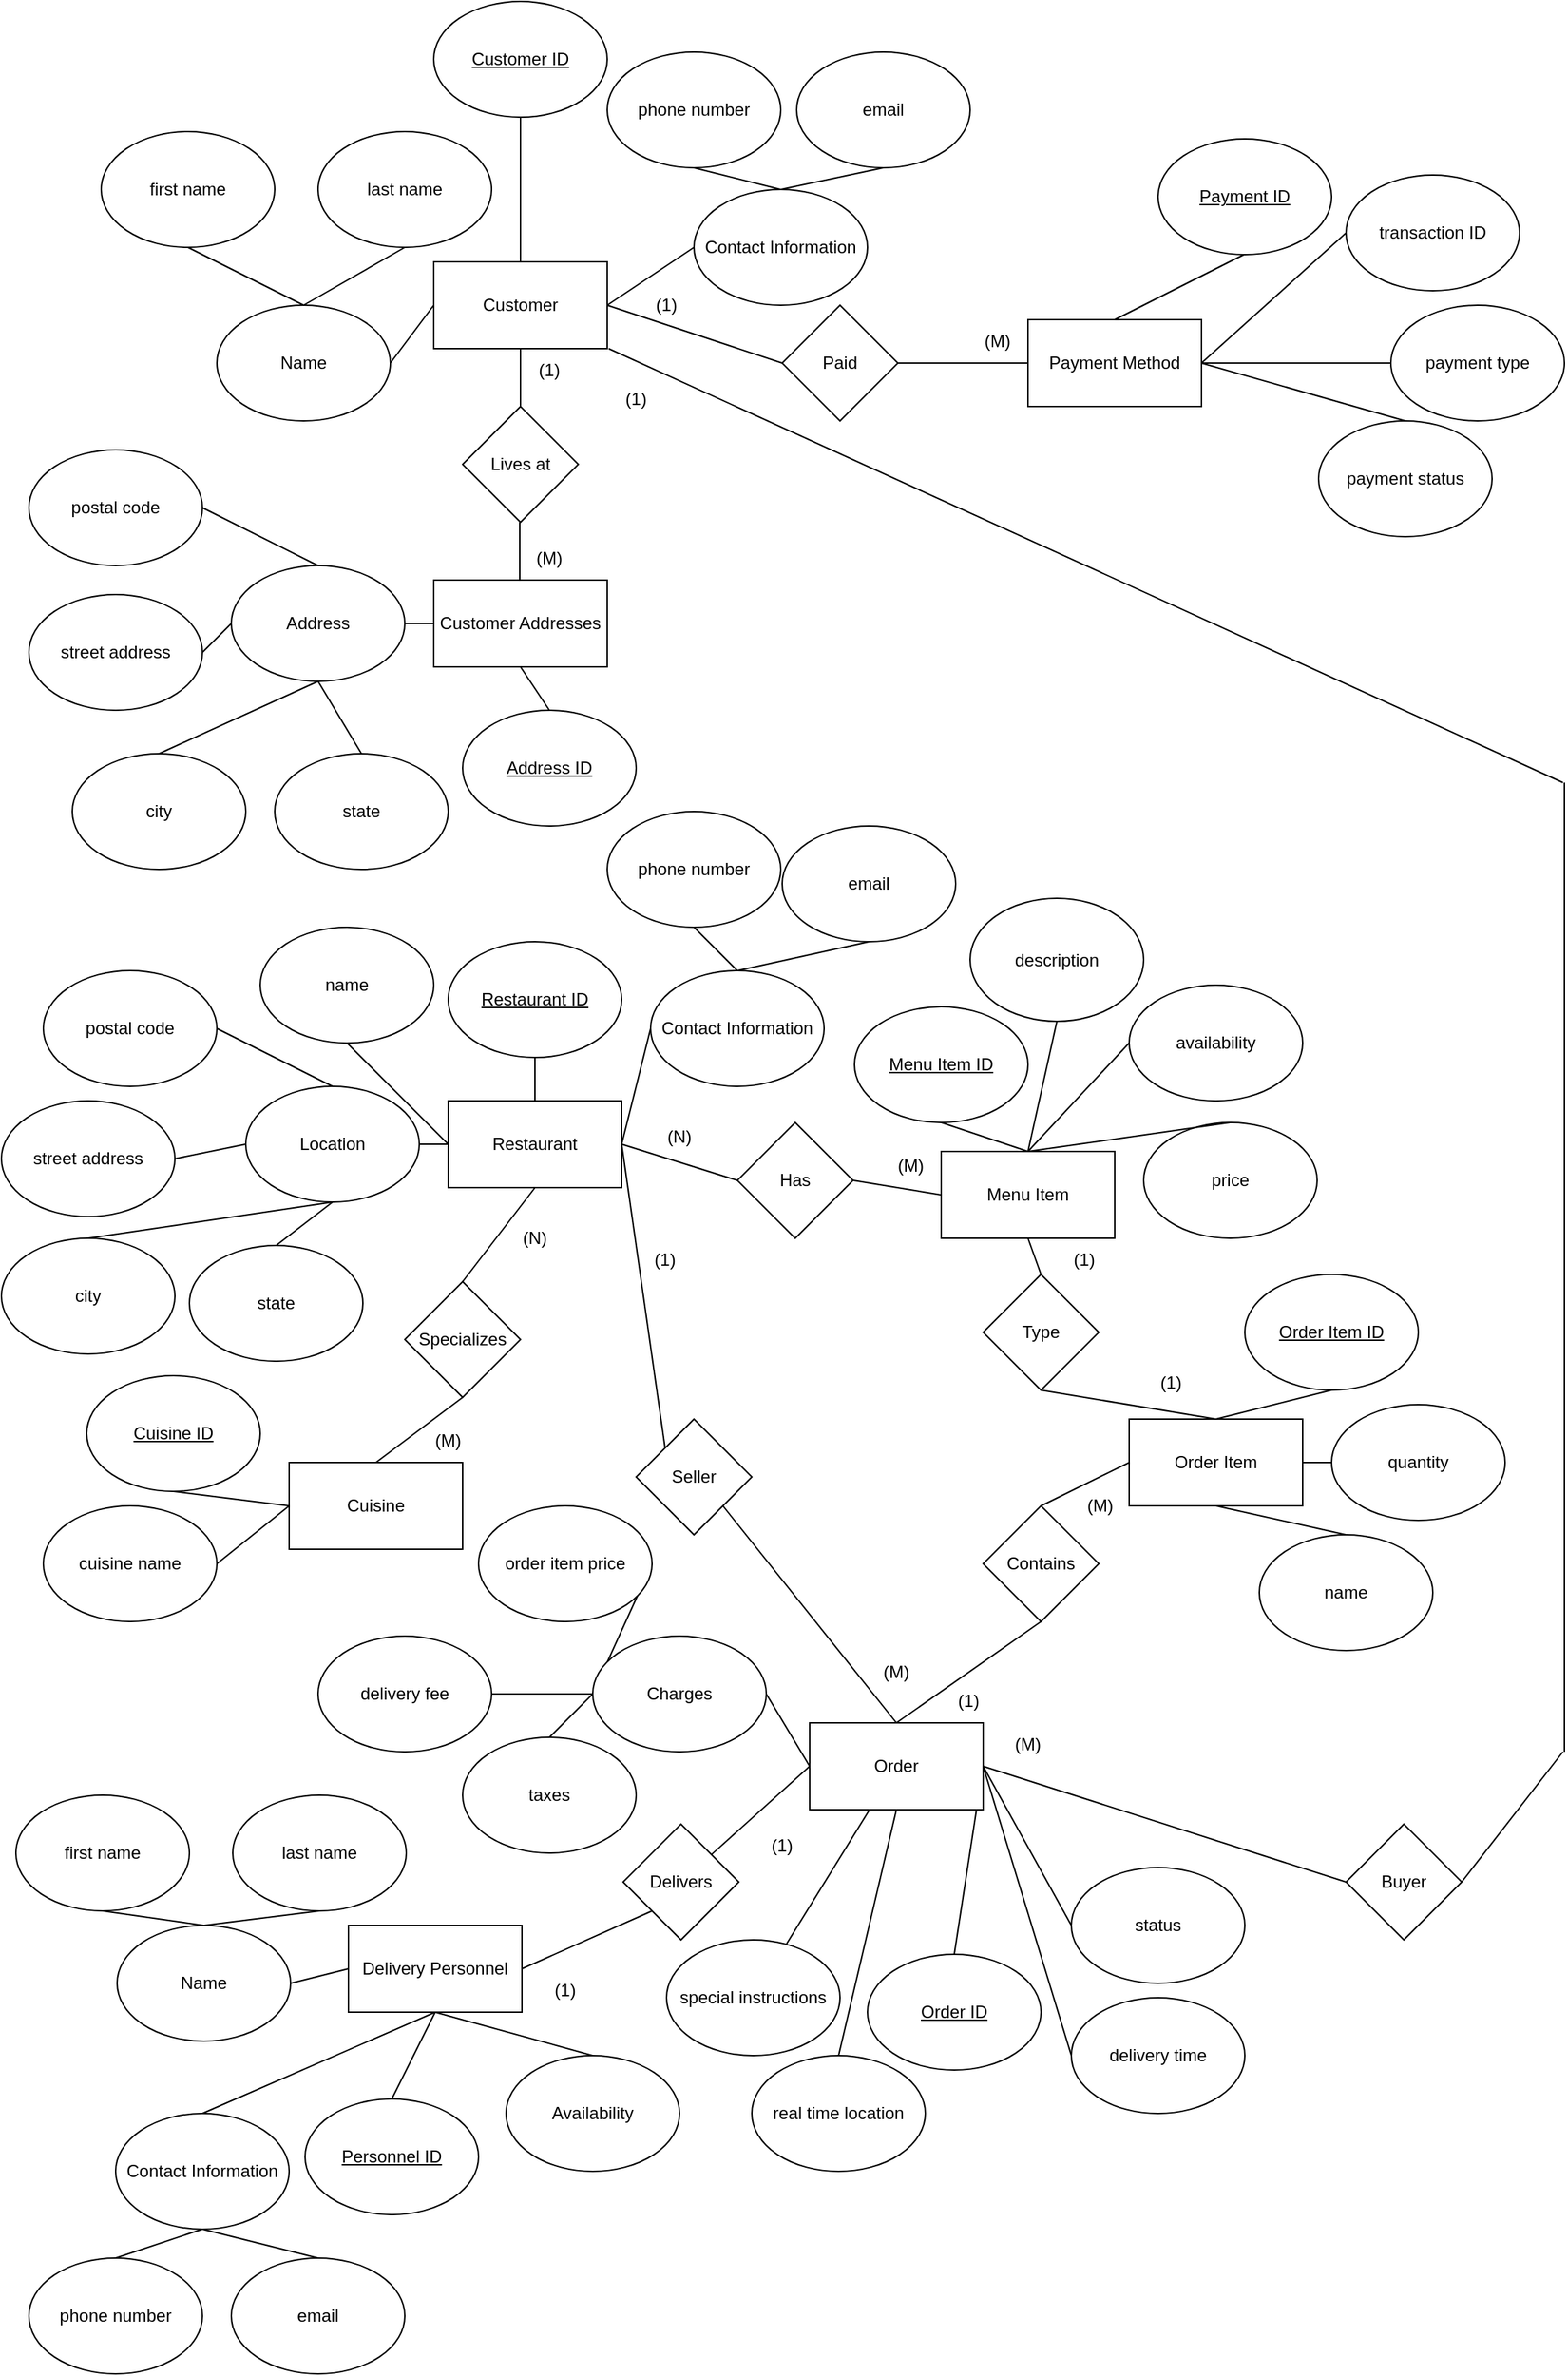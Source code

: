 <mxfile version="26.2.13">
  <diagram id="R2lEEEUBdFMjLlhIrx00" name="Page-1">
    <mxGraphModel grid="1" page="1" gridSize="10" guides="1" tooltips="1" connect="1" arrows="1" fold="1" pageScale="1" pageWidth="1200" pageHeight="1920" math="0" shadow="0" extFonts="Permanent Marker^https://fonts.googleapis.com/css?family=Permanent+Marker">
      <root>
        <mxCell id="0" />
        <mxCell id="1" parent="0" />
        <mxCell id="em9scLnAM5rUAsB2EZah-128" style="edgeStyle=none;curved=1;rounded=0;orthogonalLoop=1;jettySize=auto;html=1;exitX=1;exitY=0.5;exitDx=0;exitDy=0;entryX=0;entryY=0.5;entryDx=0;entryDy=0;fontSize=12;startSize=8;endSize=8;endArrow=none;startFill=0;" edge="1" parent="1" source="em9scLnAM5rUAsB2EZah-1" target="em9scLnAM5rUAsB2EZah-127">
          <mxGeometry relative="1" as="geometry" />
        </mxCell>
        <mxCell id="em9scLnAM5rUAsB2EZah-1" value="Customer" style="rounded=0;whiteSpace=wrap;html=1;" vertex="1" parent="1">
          <mxGeometry x="319" y="200" width="120" height="60" as="geometry" />
        </mxCell>
        <mxCell id="em9scLnAM5rUAsB2EZah-2" value="Name" style="ellipse;whiteSpace=wrap;html=1;" vertex="1" parent="1">
          <mxGeometry x="169" y="230" width="120" height="80" as="geometry" />
        </mxCell>
        <mxCell id="em9scLnAM5rUAsB2EZah-3" value="Contact Information" style="ellipse;whiteSpace=wrap;html=1;" vertex="1" parent="1">
          <mxGeometry x="499" y="150" width="120" height="80" as="geometry" />
        </mxCell>
        <mxCell id="em9scLnAM5rUAsB2EZah-7" value="" style="endArrow=none;html=1;rounded=0;fontSize=12;startSize=8;endSize=8;curved=1;entryX=1;entryY=0.5;entryDx=0;entryDy=0;exitX=0;exitY=0.5;exitDx=0;exitDy=0;" edge="1" parent="1" source="em9scLnAM5rUAsB2EZah-1" target="em9scLnAM5rUAsB2EZah-2">
          <mxGeometry width="50" height="50" relative="1" as="geometry">
            <mxPoint x="229" y="340" as="sourcePoint" />
            <mxPoint x="279" y="290" as="targetPoint" />
          </mxGeometry>
        </mxCell>
        <mxCell id="em9scLnAM5rUAsB2EZah-8" value="" style="endArrow=none;html=1;rounded=0;fontSize=12;startSize=8;endSize=8;curved=1;entryX=0;entryY=0.5;entryDx=0;entryDy=0;exitX=1;exitY=0.5;exitDx=0;exitDy=0;" edge="1" parent="1" source="em9scLnAM5rUAsB2EZah-1" target="em9scLnAM5rUAsB2EZah-3">
          <mxGeometry width="50" height="50" relative="1" as="geometry">
            <mxPoint x="289" y="370" as="sourcePoint" />
            <mxPoint x="289" y="340" as="targetPoint" />
          </mxGeometry>
        </mxCell>
        <mxCell id="em9scLnAM5rUAsB2EZah-9" value="first name" style="ellipse;whiteSpace=wrap;html=1;" vertex="1" parent="1">
          <mxGeometry x="89" y="110" width="120" height="80" as="geometry" />
        </mxCell>
        <mxCell id="em9scLnAM5rUAsB2EZah-10" value="last name" style="ellipse;whiteSpace=wrap;html=1;" vertex="1" parent="1">
          <mxGeometry x="239" y="110" width="120" height="80" as="geometry" />
        </mxCell>
        <mxCell id="em9scLnAM5rUAsB2EZah-11" value="" style="endArrow=none;html=1;rounded=0;fontSize=12;startSize=8;endSize=8;curved=1;entryX=0.5;entryY=1;entryDx=0;entryDy=0;exitX=0.5;exitY=0;exitDx=0;exitDy=0;" edge="1" parent="1" source="em9scLnAM5rUAsB2EZah-2" target="em9scLnAM5rUAsB2EZah-9">
          <mxGeometry width="50" height="50" relative="1" as="geometry">
            <mxPoint x="204" y="230" as="sourcePoint" />
            <mxPoint x="254" y="180" as="targetPoint" />
          </mxGeometry>
        </mxCell>
        <mxCell id="em9scLnAM5rUAsB2EZah-12" value="" style="endArrow=none;html=1;rounded=0;fontSize=12;startSize=8;endSize=8;curved=1;entryX=0.5;entryY=1;entryDx=0;entryDy=0;exitX=0.5;exitY=0;exitDx=0;exitDy=0;" edge="1" parent="1" source="em9scLnAM5rUAsB2EZah-2">
          <mxGeometry width="50" height="50" relative="1" as="geometry">
            <mxPoint x="379" y="230" as="sourcePoint" />
            <mxPoint x="299" y="190" as="targetPoint" />
          </mxGeometry>
        </mxCell>
        <mxCell id="em9scLnAM5rUAsB2EZah-13" value="phone number" style="ellipse;whiteSpace=wrap;html=1;" vertex="1" parent="1">
          <mxGeometry x="439" y="55" width="120" height="80" as="geometry" />
        </mxCell>
        <mxCell id="em9scLnAM5rUAsB2EZah-14" value="email" style="ellipse;whiteSpace=wrap;html=1;" vertex="1" parent="1">
          <mxGeometry x="570" y="55" width="120" height="80" as="geometry" />
        </mxCell>
        <mxCell id="em9scLnAM5rUAsB2EZah-15" value="" style="endArrow=none;html=1;rounded=0;fontSize=12;startSize=8;endSize=8;curved=1;entryX=0.5;entryY=1;entryDx=0;entryDy=0;exitX=0.5;exitY=0;exitDx=0;exitDy=0;" edge="1" parent="1" source="em9scLnAM5rUAsB2EZah-3" target="em9scLnAM5rUAsB2EZah-13">
          <mxGeometry width="50" height="50" relative="1" as="geometry">
            <mxPoint x="580" y="180" as="sourcePoint" />
            <mxPoint x="500" y="140" as="targetPoint" />
          </mxGeometry>
        </mxCell>
        <mxCell id="em9scLnAM5rUAsB2EZah-16" value="" style="endArrow=none;html=1;rounded=0;fontSize=12;startSize=8;endSize=8;curved=1;entryX=0.5;entryY=1;entryDx=0;entryDy=0;exitX=0.5;exitY=0;exitDx=0;exitDy=0;" edge="1" parent="1" source="em9scLnAM5rUAsB2EZah-3" target="em9scLnAM5rUAsB2EZah-14">
          <mxGeometry width="50" height="50" relative="1" as="geometry">
            <mxPoint x="650" y="175" as="sourcePoint" />
            <mxPoint x="720" y="135" as="targetPoint" />
          </mxGeometry>
        </mxCell>
        <mxCell id="em9scLnAM5rUAsB2EZah-17" value="Customer Addresses" style="rounded=0;whiteSpace=wrap;html=1;" vertex="1" parent="1">
          <mxGeometry x="319" y="420" width="120" height="60" as="geometry" />
        </mxCell>
        <mxCell id="em9scLnAM5rUAsB2EZah-18" value="&lt;u&gt;Customer ID&lt;/u&gt;" style="ellipse;whiteSpace=wrap;html=1;" vertex="1" parent="1">
          <mxGeometry x="319" y="20" width="120" height="80" as="geometry" />
        </mxCell>
        <mxCell id="em9scLnAM5rUAsB2EZah-20" value="&lt;u&gt;Address ID&lt;/u&gt;" style="ellipse;whiteSpace=wrap;html=1;" vertex="1" parent="1">
          <mxGeometry x="339" y="510" width="120" height="80" as="geometry" />
        </mxCell>
        <mxCell id="em9scLnAM5rUAsB2EZah-21" value="" style="endArrow=none;html=1;rounded=0;fontSize=12;startSize=8;endSize=8;curved=1;entryX=0.5;entryY=1;entryDx=0;entryDy=0;exitX=0.5;exitY=0;exitDx=0;exitDy=0;" edge="1" parent="1" source="em9scLnAM5rUAsB2EZah-20" target="em9scLnAM5rUAsB2EZah-17">
          <mxGeometry width="50" height="50" relative="1" as="geometry">
            <mxPoint x="379" y="520" as="sourcePoint" />
            <mxPoint x="379" y="730" as="targetPoint" />
          </mxGeometry>
        </mxCell>
        <mxCell id="em9scLnAM5rUAsB2EZah-22" value="Lives at" style="rhombus;whiteSpace=wrap;html=1;" vertex="1" parent="1">
          <mxGeometry x="339" y="300" width="80" height="80" as="geometry" />
        </mxCell>
        <mxCell id="em9scLnAM5rUAsB2EZah-24" value="" style="endArrow=none;html=1;rounded=0;fontSize=12;startSize=8;endSize=8;curved=1;exitX=0.5;exitY=0;exitDx=0;exitDy=0;entryX=0.5;entryY=1;entryDx=0;entryDy=0;" edge="1" parent="1" source="em9scLnAM5rUAsB2EZah-22" target="em9scLnAM5rUAsB2EZah-1">
          <mxGeometry width="50" height="50" relative="1" as="geometry">
            <mxPoint x="369" y="410" as="sourcePoint" />
            <mxPoint x="419" y="360" as="targetPoint" />
          </mxGeometry>
        </mxCell>
        <mxCell id="em9scLnAM5rUAsB2EZah-25" value="" style="endArrow=none;html=1;rounded=0;fontSize=12;startSize=8;endSize=8;curved=1;exitX=0.5;exitY=0;exitDx=0;exitDy=0;entryX=0.5;entryY=1;entryDx=0;entryDy=0;" edge="1" parent="1">
          <mxGeometry width="50" height="50" relative="1" as="geometry">
            <mxPoint x="378.5" y="420" as="sourcePoint" />
            <mxPoint x="378.5" y="380" as="targetPoint" />
          </mxGeometry>
        </mxCell>
        <mxCell id="em9scLnAM5rUAsB2EZah-26" value="(1)" style="text;html=1;align=center;verticalAlign=middle;whiteSpace=wrap;rounded=0;" vertex="1" parent="1">
          <mxGeometry x="369" y="260" width="60" height="30" as="geometry" />
        </mxCell>
        <mxCell id="em9scLnAM5rUAsB2EZah-27" value="(M)" style="text;html=1;align=center;verticalAlign=middle;whiteSpace=wrap;rounded=0;" vertex="1" parent="1">
          <mxGeometry x="369" y="390" width="60" height="30" as="geometry" />
        </mxCell>
        <mxCell id="em9scLnAM5rUAsB2EZah-28" value="Address" style="ellipse;whiteSpace=wrap;html=1;" vertex="1" parent="1">
          <mxGeometry x="179" y="410" width="120" height="80" as="geometry" />
        </mxCell>
        <mxCell id="em9scLnAM5rUAsB2EZah-30" value="" style="endArrow=none;html=1;rounded=0;fontSize=12;startSize=8;endSize=8;curved=1;entryX=0;entryY=0.5;entryDx=0;entryDy=0;" edge="1" parent="1" target="em9scLnAM5rUAsB2EZah-17">
          <mxGeometry width="50" height="50" relative="1" as="geometry">
            <mxPoint x="299" y="450" as="sourcePoint" />
            <mxPoint x="349" y="400" as="targetPoint" />
          </mxGeometry>
        </mxCell>
        <mxCell id="em9scLnAM5rUAsB2EZah-31" value="postal code" style="ellipse;whiteSpace=wrap;html=1;" vertex="1" parent="1">
          <mxGeometry x="39" y="330" width="120" height="80" as="geometry" />
        </mxCell>
        <mxCell id="em9scLnAM5rUAsB2EZah-32" value="street address" style="ellipse;whiteSpace=wrap;html=1;" vertex="1" parent="1">
          <mxGeometry x="39" y="430" width="120" height="80" as="geometry" />
        </mxCell>
        <mxCell id="em9scLnAM5rUAsB2EZah-33" value="city" style="ellipse;whiteSpace=wrap;html=1;" vertex="1" parent="1">
          <mxGeometry x="69" y="540" width="120" height="80" as="geometry" />
        </mxCell>
        <mxCell id="em9scLnAM5rUAsB2EZah-34" value="state" style="ellipse;whiteSpace=wrap;html=1;" vertex="1" parent="1">
          <mxGeometry x="209" y="540" width="120" height="80" as="geometry" />
        </mxCell>
        <mxCell id="em9scLnAM5rUAsB2EZah-35" value="" style="endArrow=none;html=1;rounded=0;fontSize=12;startSize=8;endSize=8;curved=1;entryX=1;entryY=0.5;entryDx=0;entryDy=0;exitX=0.5;exitY=0;exitDx=0;exitDy=0;" edge="1" parent="1" source="em9scLnAM5rUAsB2EZah-28" target="em9scLnAM5rUAsB2EZah-31">
          <mxGeometry width="50" height="50" relative="1" as="geometry">
            <mxPoint x="209" y="400" as="sourcePoint" />
            <mxPoint x="259" y="350" as="targetPoint" />
          </mxGeometry>
        </mxCell>
        <mxCell id="em9scLnAM5rUAsB2EZah-36" value="" style="endArrow=none;html=1;rounded=0;fontSize=12;startSize=8;endSize=8;curved=1;" edge="1" parent="1">
          <mxGeometry width="50" height="50" relative="1" as="geometry">
            <mxPoint x="159" y="470" as="sourcePoint" />
            <mxPoint x="179" y="450" as="targetPoint" />
          </mxGeometry>
        </mxCell>
        <mxCell id="em9scLnAM5rUAsB2EZah-37" value="" style="endArrow=none;html=1;rounded=0;fontSize=12;startSize=8;endSize=8;curved=1;entryX=0.5;entryY=1;entryDx=0;entryDy=0;" edge="1" parent="1" target="em9scLnAM5rUAsB2EZah-28">
          <mxGeometry width="50" height="50" relative="1" as="geometry">
            <mxPoint x="129" y="540" as="sourcePoint" />
            <mxPoint x="179" y="490" as="targetPoint" />
          </mxGeometry>
        </mxCell>
        <mxCell id="em9scLnAM5rUAsB2EZah-38" value="" style="endArrow=none;html=1;rounded=0;fontSize=12;startSize=8;endSize=8;curved=1;entryX=0.5;entryY=1;entryDx=0;entryDy=0;" edge="1" parent="1" target="em9scLnAM5rUAsB2EZah-28">
          <mxGeometry width="50" height="50" relative="1" as="geometry">
            <mxPoint x="269" y="540" as="sourcePoint" />
            <mxPoint x="319" y="490" as="targetPoint" />
          </mxGeometry>
        </mxCell>
        <mxCell id="em9scLnAM5rUAsB2EZah-93" style="edgeStyle=none;curved=1;rounded=0;orthogonalLoop=1;jettySize=auto;html=1;exitX=0.5;exitY=1;exitDx=0;exitDy=0;entryX=0.5;entryY=0;entryDx=0;entryDy=0;fontSize=12;startSize=8;endSize=8;endArrow=none;startFill=0;" edge="1" parent="1" source="em9scLnAM5rUAsB2EZah-39" target="em9scLnAM5rUAsB2EZah-91">
          <mxGeometry relative="1" as="geometry" />
        </mxCell>
        <mxCell id="em9scLnAM5rUAsB2EZah-162" style="edgeStyle=none;curved=1;rounded=0;orthogonalLoop=1;jettySize=auto;html=1;exitX=1;exitY=0.5;exitDx=0;exitDy=0;entryX=0;entryY=0;entryDx=0;entryDy=0;fontSize=12;startSize=8;endSize=8;endArrow=none;startFill=0;" edge="1" parent="1" source="em9scLnAM5rUAsB2EZah-39" target="em9scLnAM5rUAsB2EZah-156">
          <mxGeometry relative="1" as="geometry" />
        </mxCell>
        <mxCell id="em9scLnAM5rUAsB2EZah-39" value="Restaurant" style="rounded=0;whiteSpace=wrap;html=1;" vertex="1" parent="1">
          <mxGeometry x="329" y="780" width="120" height="60" as="geometry" />
        </mxCell>
        <mxCell id="em9scLnAM5rUAsB2EZah-40" value="&lt;u&gt;Restaurant ID&lt;/u&gt;" style="ellipse;whiteSpace=wrap;html=1;" vertex="1" parent="1">
          <mxGeometry x="329" y="670" width="120" height="80" as="geometry" />
        </mxCell>
        <mxCell id="em9scLnAM5rUAsB2EZah-41" value="" style="endArrow=none;html=1;rounded=0;fontSize=12;startSize=8;endSize=8;curved=1;" edge="1" parent="1">
          <mxGeometry width="50" height="50" relative="1" as="geometry">
            <mxPoint x="389" y="750" as="sourcePoint" />
            <mxPoint x="389" y="780" as="targetPoint" />
          </mxGeometry>
        </mxCell>
        <mxCell id="em9scLnAM5rUAsB2EZah-43" value="" style="endArrow=none;html=1;rounded=0;fontSize=12;startSize=8;endSize=8;curved=1;entryX=0.5;entryY=1;entryDx=0;entryDy=0;exitX=0.5;exitY=1;exitDx=0;exitDy=0;" edge="1" parent="1" source="em9scLnAM5rUAsB2EZah-44">
          <mxGeometry width="50" height="50" relative="1" as="geometry">
            <mxPoint x="300" y="760" as="sourcePoint" />
            <mxPoint x="329" y="810" as="targetPoint" />
          </mxGeometry>
        </mxCell>
        <mxCell id="em9scLnAM5rUAsB2EZah-44" value="name" style="ellipse;whiteSpace=wrap;html=1;" vertex="1" parent="1">
          <mxGeometry x="199" y="660" width="120" height="80" as="geometry" />
        </mxCell>
        <mxCell id="em9scLnAM5rUAsB2EZah-45" value="Location" style="ellipse;whiteSpace=wrap;html=1;" vertex="1" parent="1">
          <mxGeometry x="189" y="770" width="120" height="80" as="geometry" />
        </mxCell>
        <mxCell id="em9scLnAM5rUAsB2EZah-46" value="" style="endArrow=none;html=1;rounded=0;fontSize=12;startSize=8;endSize=8;curved=1;entryX=0;entryY=0.5;entryDx=0;entryDy=0;" edge="1" parent="1">
          <mxGeometry width="50" height="50" relative="1" as="geometry">
            <mxPoint x="309" y="810" as="sourcePoint" />
            <mxPoint x="329" y="810" as="targetPoint" />
          </mxGeometry>
        </mxCell>
        <mxCell id="em9scLnAM5rUAsB2EZah-47" value="postal code" style="ellipse;whiteSpace=wrap;html=1;" vertex="1" parent="1">
          <mxGeometry x="49" y="690" width="120" height="80" as="geometry" />
        </mxCell>
        <mxCell id="em9scLnAM5rUAsB2EZah-48" value="street address" style="ellipse;whiteSpace=wrap;html=1;" vertex="1" parent="1">
          <mxGeometry x="20" y="780" width="120" height="80" as="geometry" />
        </mxCell>
        <mxCell id="em9scLnAM5rUAsB2EZah-49" value="city" style="ellipse;whiteSpace=wrap;html=1;" vertex="1" parent="1">
          <mxGeometry x="20" y="875" width="120" height="80" as="geometry" />
        </mxCell>
        <mxCell id="em9scLnAM5rUAsB2EZah-50" value="state" style="ellipse;whiteSpace=wrap;html=1;" vertex="1" parent="1">
          <mxGeometry x="150" y="880" width="120" height="80" as="geometry" />
        </mxCell>
        <mxCell id="em9scLnAM5rUAsB2EZah-51" value="" style="endArrow=none;html=1;rounded=0;fontSize=12;startSize=8;endSize=8;curved=1;entryX=1;entryY=0.5;entryDx=0;entryDy=0;exitX=0.5;exitY=0;exitDx=0;exitDy=0;" edge="1" parent="1" source="em9scLnAM5rUAsB2EZah-45" target="em9scLnAM5rUAsB2EZah-47">
          <mxGeometry width="50" height="50" relative="1" as="geometry">
            <mxPoint x="219" y="760" as="sourcePoint" />
            <mxPoint x="269" y="710" as="targetPoint" />
          </mxGeometry>
        </mxCell>
        <mxCell id="em9scLnAM5rUAsB2EZah-52" value="" style="endArrow=none;html=1;rounded=0;fontSize=12;startSize=8;endSize=8;curved=1;exitX=1;exitY=0.5;exitDx=0;exitDy=0;" edge="1" parent="1" source="em9scLnAM5rUAsB2EZah-48">
          <mxGeometry width="50" height="50" relative="1" as="geometry">
            <mxPoint x="169" y="830" as="sourcePoint" />
            <mxPoint x="189" y="810" as="targetPoint" />
          </mxGeometry>
        </mxCell>
        <mxCell id="em9scLnAM5rUAsB2EZah-53" value="" style="endArrow=none;html=1;rounded=0;fontSize=12;startSize=8;endSize=8;curved=1;entryX=0.5;entryY=1;entryDx=0;entryDy=0;exitX=0.5;exitY=0;exitDx=0;exitDy=0;" edge="1" parent="1" source="em9scLnAM5rUAsB2EZah-49" target="em9scLnAM5rUAsB2EZah-45">
          <mxGeometry width="50" height="50" relative="1" as="geometry">
            <mxPoint x="139" y="900" as="sourcePoint" />
            <mxPoint x="189" y="850" as="targetPoint" />
          </mxGeometry>
        </mxCell>
        <mxCell id="em9scLnAM5rUAsB2EZah-54" value="" style="endArrow=none;html=1;rounded=0;fontSize=12;startSize=8;endSize=8;curved=1;entryX=0.5;entryY=1;entryDx=0;entryDy=0;exitX=0.5;exitY=0;exitDx=0;exitDy=0;" edge="1" parent="1" source="em9scLnAM5rUAsB2EZah-50" target="em9scLnAM5rUAsB2EZah-45">
          <mxGeometry width="50" height="50" relative="1" as="geometry">
            <mxPoint x="279" y="900" as="sourcePoint" />
            <mxPoint x="329" y="850" as="targetPoint" />
          </mxGeometry>
        </mxCell>
        <mxCell id="em9scLnAM5rUAsB2EZah-57" value="" style="endArrow=none;html=1;rounded=0;fontSize=12;startSize=8;endSize=8;curved=1;entryX=0.5;entryY=1;entryDx=0;entryDy=0;exitX=0.5;exitY=0;exitDx=0;exitDy=0;" edge="1" parent="1" source="em9scLnAM5rUAsB2EZah-1" target="em9scLnAM5rUAsB2EZah-18">
          <mxGeometry width="50" height="50" relative="1" as="geometry">
            <mxPoint x="374" y="200" as="sourcePoint" />
            <mxPoint x="424" y="150" as="targetPoint" />
          </mxGeometry>
        </mxCell>
        <mxCell id="em9scLnAM5rUAsB2EZah-58" value="Contact Information" style="ellipse;whiteSpace=wrap;html=1;" vertex="1" parent="1">
          <mxGeometry x="469" y="690" width="120" height="80" as="geometry" />
        </mxCell>
        <mxCell id="em9scLnAM5rUAsB2EZah-59" value="" style="endArrow=none;html=1;rounded=0;fontSize=12;startSize=8;endSize=8;curved=1;entryX=0;entryY=0.5;entryDx=0;entryDy=0;exitX=1;exitY=0.5;exitDx=0;exitDy=0;" edge="1" parent="1" source="em9scLnAM5rUAsB2EZah-39" target="em9scLnAM5rUAsB2EZah-58">
          <mxGeometry width="50" height="50" relative="1" as="geometry">
            <mxPoint x="489" y="700" as="sourcePoint" />
            <mxPoint x="339" y="810" as="targetPoint" />
          </mxGeometry>
        </mxCell>
        <mxCell id="em9scLnAM5rUAsB2EZah-60" value="phone number" style="ellipse;whiteSpace=wrap;html=1;" vertex="1" parent="1">
          <mxGeometry x="439" y="580" width="120" height="80" as="geometry" />
        </mxCell>
        <mxCell id="em9scLnAM5rUAsB2EZah-61" value="email" style="ellipse;whiteSpace=wrap;html=1;" vertex="1" parent="1">
          <mxGeometry x="560" y="590" width="120" height="80" as="geometry" />
        </mxCell>
        <mxCell id="em9scLnAM5rUAsB2EZah-62" value="" style="endArrow=none;html=1;rounded=0;fontSize=12;startSize=8;endSize=8;curved=1;entryX=0.5;entryY=1;entryDx=0;entryDy=0;exitX=0.5;exitY=0;exitDx=0;exitDy=0;" edge="1" parent="1" source="em9scLnAM5rUAsB2EZah-58">
          <mxGeometry width="50" height="50" relative="1" as="geometry">
            <mxPoint x="579" y="700" as="sourcePoint" />
            <mxPoint x="499" y="660" as="targetPoint" />
          </mxGeometry>
        </mxCell>
        <mxCell id="em9scLnAM5rUAsB2EZah-63" value="" style="endArrow=none;html=1;rounded=0;fontSize=12;startSize=8;endSize=8;curved=1;exitX=0.5;exitY=0;exitDx=0;exitDy=0;entryX=0.5;entryY=1;entryDx=0;entryDy=0;" edge="1" parent="1" source="em9scLnAM5rUAsB2EZah-58" target="em9scLnAM5rUAsB2EZah-61">
          <mxGeometry width="50" height="50" relative="1" as="geometry">
            <mxPoint x="579" y="700" as="sourcePoint" />
            <mxPoint x="610" y="700" as="targetPoint" />
          </mxGeometry>
        </mxCell>
        <mxCell id="em9scLnAM5rUAsB2EZah-70" value="Menu Item" style="rounded=0;whiteSpace=wrap;html=1;" vertex="1" parent="1">
          <mxGeometry x="670" y="815" width="120" height="60" as="geometry" />
        </mxCell>
        <mxCell id="em9scLnAM5rUAsB2EZah-71" value="availability" style="ellipse;whiteSpace=wrap;html=1;" vertex="1" parent="1">
          <mxGeometry x="800" y="700" width="120" height="80" as="geometry" />
        </mxCell>
        <mxCell id="em9scLnAM5rUAsB2EZah-72" value="description" style="ellipse;whiteSpace=wrap;html=1;" vertex="1" parent="1">
          <mxGeometry x="690" y="640" width="120" height="85" as="geometry" />
        </mxCell>
        <mxCell id="em9scLnAM5rUAsB2EZah-73" value="" style="endArrow=none;html=1;rounded=0;fontSize=12;startSize=8;endSize=8;curved=1;entryX=0;entryY=0.5;entryDx=0;entryDy=0;exitX=0.5;exitY=0;exitDx=0;exitDy=0;" edge="1" parent="1" source="em9scLnAM5rUAsB2EZah-70" target="em9scLnAM5rUAsB2EZah-71">
          <mxGeometry width="50" height="50" relative="1" as="geometry">
            <mxPoint x="815" y="810" as="sourcePoint" />
            <mxPoint x="735" y="770" as="targetPoint" />
          </mxGeometry>
        </mxCell>
        <mxCell id="em9scLnAM5rUAsB2EZah-74" value="" style="endArrow=none;html=1;rounded=0;fontSize=12;startSize=8;endSize=8;curved=1;entryX=0.5;entryY=1;entryDx=0;entryDy=0;exitX=0.5;exitY=0;exitDx=0;exitDy=0;" edge="1" parent="1" source="em9scLnAM5rUAsB2EZah-70" target="em9scLnAM5rUAsB2EZah-72">
          <mxGeometry width="50" height="50" relative="1" as="geometry">
            <mxPoint x="790" y="840" as="sourcePoint" />
            <mxPoint x="885" y="770" as="targetPoint" />
          </mxGeometry>
        </mxCell>
        <mxCell id="em9scLnAM5rUAsB2EZah-75" value="&lt;u&gt;Menu Item ID&lt;/u&gt;" style="ellipse;whiteSpace=wrap;html=1;" vertex="1" parent="1">
          <mxGeometry x="610" y="715" width="120" height="80" as="geometry" />
        </mxCell>
        <mxCell id="em9scLnAM5rUAsB2EZah-76" value="" style="endArrow=none;html=1;rounded=0;fontSize=12;startSize=8;endSize=8;curved=1;entryX=0.5;entryY=0;entryDx=0;entryDy=0;exitX=0.5;exitY=1;exitDx=0;exitDy=0;" edge="1" parent="1" source="em9scLnAM5rUAsB2EZah-75" target="em9scLnAM5rUAsB2EZah-70">
          <mxGeometry width="50" height="50" relative="1" as="geometry">
            <mxPoint x="718.33" y="790" as="sourcePoint" />
            <mxPoint x="718.33" y="820" as="targetPoint" />
          </mxGeometry>
        </mxCell>
        <mxCell id="em9scLnAM5rUAsB2EZah-78" value="Has" style="rhombus;whiteSpace=wrap;html=1;" vertex="1" parent="1">
          <mxGeometry x="529" y="795" width="80" height="80" as="geometry" />
        </mxCell>
        <mxCell id="em9scLnAM5rUAsB2EZah-79" value="(M)" style="text;html=1;align=center;verticalAlign=middle;whiteSpace=wrap;rounded=0;" vertex="1" parent="1">
          <mxGeometry x="619" y="810" width="60" height="30" as="geometry" />
        </mxCell>
        <mxCell id="em9scLnAM5rUAsB2EZah-80" value="(N)" style="text;html=1;align=center;verticalAlign=middle;whiteSpace=wrap;rounded=0;" vertex="1" parent="1">
          <mxGeometry x="459" y="790" width="60" height="30" as="geometry" />
        </mxCell>
        <mxCell id="em9scLnAM5rUAsB2EZah-81" value="price" style="ellipse;whiteSpace=wrap;html=1;" vertex="1" parent="1">
          <mxGeometry x="810" y="795" width="120" height="80" as="geometry" />
        </mxCell>
        <mxCell id="em9scLnAM5rUAsB2EZah-82" value="" style="endArrow=none;html=1;rounded=0;fontSize=12;startSize=8;endSize=8;curved=1;exitX=0.5;exitY=0;exitDx=0;exitDy=0;entryX=0.5;entryY=0;entryDx=0;entryDy=0;" edge="1" parent="1" source="em9scLnAM5rUAsB2EZah-81" target="em9scLnAM5rUAsB2EZah-70">
          <mxGeometry width="50" height="50" relative="1" as="geometry">
            <mxPoint x="670" y="1070" as="sourcePoint" />
            <mxPoint x="790" y="845" as="targetPoint" />
          </mxGeometry>
        </mxCell>
        <mxCell id="em9scLnAM5rUAsB2EZah-83" value="" style="endArrow=none;html=1;rounded=0;fontSize=12;startSize=8;endSize=8;curved=1;entryX=0;entryY=0.5;entryDx=0;entryDy=0;exitX=1;exitY=0.5;exitDx=0;exitDy=0;" edge="1" parent="1" source="em9scLnAM5rUAsB2EZah-39" target="em9scLnAM5rUAsB2EZah-78">
          <mxGeometry width="50" height="50" relative="1" as="geometry">
            <mxPoint x="460" y="905" as="sourcePoint" />
            <mxPoint x="510" y="855" as="targetPoint" />
          </mxGeometry>
        </mxCell>
        <mxCell id="em9scLnAM5rUAsB2EZah-84" value="" style="endArrow=none;html=1;rounded=0;fontSize=12;startSize=8;endSize=8;curved=1;exitX=1;exitY=0.5;exitDx=0;exitDy=0;entryX=0;entryY=0.5;entryDx=0;entryDy=0;" edge="1" parent="1" source="em9scLnAM5rUAsB2EZah-78" target="em9scLnAM5rUAsB2EZah-70">
          <mxGeometry width="50" height="50" relative="1" as="geometry">
            <mxPoint x="600" y="600" as="sourcePoint" />
            <mxPoint x="650" y="840" as="targetPoint" />
          </mxGeometry>
        </mxCell>
        <mxCell id="em9scLnAM5rUAsB2EZah-85" style="edgeStyle=none;curved=1;rounded=0;orthogonalLoop=1;jettySize=auto;html=1;exitX=1;exitY=1;exitDx=0;exitDy=0;fontSize=12;startSize=8;endSize=8;" edge="1" parent="1" source="em9scLnAM5rUAsB2EZah-78" target="em9scLnAM5rUAsB2EZah-78">
          <mxGeometry relative="1" as="geometry" />
        </mxCell>
        <mxCell id="em9scLnAM5rUAsB2EZah-94" style="edgeStyle=none;curved=1;rounded=0;orthogonalLoop=1;jettySize=auto;html=1;exitX=0.5;exitY=0;exitDx=0;exitDy=0;entryX=0.5;entryY=1;entryDx=0;entryDy=0;fontSize=12;startSize=8;endSize=8;endArrow=none;startFill=0;" edge="1" parent="1" source="em9scLnAM5rUAsB2EZah-86" target="em9scLnAM5rUAsB2EZah-91">
          <mxGeometry relative="1" as="geometry" />
        </mxCell>
        <mxCell id="em9scLnAM5rUAsB2EZah-86" value="Cuisine" style="rounded=0;whiteSpace=wrap;html=1;" vertex="1" parent="1">
          <mxGeometry x="219" y="1030" width="120" height="60" as="geometry" />
        </mxCell>
        <mxCell id="em9scLnAM5rUAsB2EZah-87" value="" style="endArrow=none;html=1;rounded=0;fontSize=12;startSize=8;endSize=8;curved=1;entryX=0;entryY=0.5;entryDx=0;entryDy=0;exitX=0.5;exitY=1;exitDx=0;exitDy=0;" edge="1" parent="1" source="em9scLnAM5rUAsB2EZah-88" target="em9scLnAM5rUAsB2EZah-86">
          <mxGeometry width="50" height="50" relative="1" as="geometry">
            <mxPoint x="559" y="950" as="sourcePoint" />
            <mxPoint x="740" y="820" as="targetPoint" />
          </mxGeometry>
        </mxCell>
        <mxCell id="em9scLnAM5rUAsB2EZah-88" value="&lt;u&gt;Cuisine ID&lt;/u&gt;" style="ellipse;whiteSpace=wrap;html=1;" vertex="1" parent="1">
          <mxGeometry x="79" y="970" width="120" height="80" as="geometry" />
        </mxCell>
        <mxCell id="em9scLnAM5rUAsB2EZah-89" value="cuisine name" style="ellipse;whiteSpace=wrap;html=1;" vertex="1" parent="1">
          <mxGeometry x="49" y="1060" width="120" height="80" as="geometry" />
        </mxCell>
        <mxCell id="em9scLnAM5rUAsB2EZah-90" value="" style="endArrow=none;html=1;rounded=0;fontSize=12;startSize=8;endSize=8;curved=1;entryX=0;entryY=0.5;entryDx=0;entryDy=0;exitX=1;exitY=0.5;exitDx=0;exitDy=0;" edge="1" parent="1" source="em9scLnAM5rUAsB2EZah-89" target="em9scLnAM5rUAsB2EZah-86">
          <mxGeometry width="50" height="50" relative="1" as="geometry">
            <mxPoint x="129" y="1170" as="sourcePoint" />
            <mxPoint x="179" y="1120" as="targetPoint" />
          </mxGeometry>
        </mxCell>
        <mxCell id="em9scLnAM5rUAsB2EZah-91" value="Specializes" style="rhombus;whiteSpace=wrap;html=1;" vertex="1" parent="1">
          <mxGeometry x="299" y="905" width="80" height="80" as="geometry" />
        </mxCell>
        <mxCell id="em9scLnAM5rUAsB2EZah-92" style="edgeStyle=none;curved=1;rounded=0;orthogonalLoop=1;jettySize=auto;html=1;exitX=1;exitY=1;exitDx=0;exitDy=0;fontSize=12;startSize=8;endSize=8;" edge="1" parent="1" source="em9scLnAM5rUAsB2EZah-91" target="em9scLnAM5rUAsB2EZah-91">
          <mxGeometry relative="1" as="geometry" />
        </mxCell>
        <mxCell id="em9scLnAM5rUAsB2EZah-95" value="(N)" style="text;html=1;align=center;verticalAlign=middle;whiteSpace=wrap;rounded=0;" vertex="1" parent="1">
          <mxGeometry x="359" y="860" width="60" height="30" as="geometry" />
        </mxCell>
        <mxCell id="em9scLnAM5rUAsB2EZah-96" value="(M)" style="text;html=1;align=center;verticalAlign=middle;whiteSpace=wrap;rounded=0;" vertex="1" parent="1">
          <mxGeometry x="299" y="1000" width="60" height="30" as="geometry" />
        </mxCell>
        <mxCell id="em9scLnAM5rUAsB2EZah-98" value="Delivery Personnel" style="rounded=0;whiteSpace=wrap;html=1;" vertex="1" parent="1">
          <mxGeometry x="260" y="1350" width="120" height="60" as="geometry" />
        </mxCell>
        <mxCell id="em9scLnAM5rUAsB2EZah-99" value="Name" style="ellipse;whiteSpace=wrap;html=1;" vertex="1" parent="1">
          <mxGeometry x="100" y="1350" width="120" height="80" as="geometry" />
        </mxCell>
        <mxCell id="em9scLnAM5rUAsB2EZah-100" value="Contact Information" style="ellipse;whiteSpace=wrap;html=1;" vertex="1" parent="1">
          <mxGeometry x="99" y="1480" width="120" height="80" as="geometry" />
        </mxCell>
        <mxCell id="em9scLnAM5rUAsB2EZah-101" value="" style="endArrow=none;html=1;rounded=0;fontSize=12;startSize=8;endSize=8;curved=1;entryX=1;entryY=0.5;entryDx=0;entryDy=0;exitX=0;exitY=0.5;exitDx=0;exitDy=0;" edge="1" parent="1" source="em9scLnAM5rUAsB2EZah-98" target="em9scLnAM5rUAsB2EZah-99">
          <mxGeometry width="50" height="50" relative="1" as="geometry">
            <mxPoint x="170" y="1490" as="sourcePoint" />
            <mxPoint x="220" y="1440" as="targetPoint" />
          </mxGeometry>
        </mxCell>
        <mxCell id="em9scLnAM5rUAsB2EZah-102" value="" style="endArrow=none;html=1;rounded=0;fontSize=12;startSize=8;endSize=8;curved=1;entryX=0.5;entryY=0;entryDx=0;entryDy=0;exitX=0.5;exitY=1;exitDx=0;exitDy=0;" edge="1" parent="1" source="em9scLnAM5rUAsB2EZah-98" target="em9scLnAM5rUAsB2EZah-100">
          <mxGeometry width="50" height="50" relative="1" as="geometry">
            <mxPoint x="310" y="1420" as="sourcePoint" />
            <mxPoint x="230" y="1490" as="targetPoint" />
          </mxGeometry>
        </mxCell>
        <mxCell id="em9scLnAM5rUAsB2EZah-103" value="first name" style="ellipse;whiteSpace=wrap;html=1;" vertex="1" parent="1">
          <mxGeometry x="30" y="1260" width="120" height="80" as="geometry" />
        </mxCell>
        <mxCell id="em9scLnAM5rUAsB2EZah-104" value="last name" style="ellipse;whiteSpace=wrap;html=1;" vertex="1" parent="1">
          <mxGeometry x="180" y="1260" width="120" height="80" as="geometry" />
        </mxCell>
        <mxCell id="em9scLnAM5rUAsB2EZah-105" value="" style="endArrow=none;html=1;rounded=0;fontSize=12;startSize=8;endSize=8;curved=1;entryX=0.5;entryY=1;entryDx=0;entryDy=0;exitX=0.5;exitY=0;exitDx=0;exitDy=0;" edge="1" parent="1" source="em9scLnAM5rUAsB2EZah-99" target="em9scLnAM5rUAsB2EZah-103">
          <mxGeometry width="50" height="50" relative="1" as="geometry">
            <mxPoint x="145" y="1380" as="sourcePoint" />
            <mxPoint x="195" y="1330" as="targetPoint" />
          </mxGeometry>
        </mxCell>
        <mxCell id="em9scLnAM5rUAsB2EZah-106" value="" style="endArrow=none;html=1;rounded=0;fontSize=12;startSize=8;endSize=8;curved=1;entryX=0.5;entryY=1;entryDx=0;entryDy=0;exitX=0.5;exitY=0;exitDx=0;exitDy=0;" edge="1" parent="1" source="em9scLnAM5rUAsB2EZah-99">
          <mxGeometry width="50" height="50" relative="1" as="geometry">
            <mxPoint x="320" y="1380" as="sourcePoint" />
            <mxPoint x="240" y="1340" as="targetPoint" />
          </mxGeometry>
        </mxCell>
        <mxCell id="em9scLnAM5rUAsB2EZah-107" value="phone number" style="ellipse;whiteSpace=wrap;html=1;" vertex="1" parent="1">
          <mxGeometry x="39" y="1580" width="120" height="80" as="geometry" />
        </mxCell>
        <mxCell id="em9scLnAM5rUAsB2EZah-108" value="email" style="ellipse;whiteSpace=wrap;html=1;" vertex="1" parent="1">
          <mxGeometry x="179" y="1580" width="120" height="80" as="geometry" />
        </mxCell>
        <mxCell id="em9scLnAM5rUAsB2EZah-109" value="" style="endArrow=none;html=1;rounded=0;fontSize=12;startSize=8;endSize=8;curved=1;entryX=0.5;entryY=1;entryDx=0;entryDy=0;exitX=0.5;exitY=0;exitDx=0;exitDy=0;" edge="1" parent="1" source="em9scLnAM5rUAsB2EZah-107" target="em9scLnAM5rUAsB2EZah-100">
          <mxGeometry width="50" height="50" relative="1" as="geometry">
            <mxPoint x="620" y="1490" as="sourcePoint" />
            <mxPoint x="560" y="1440" as="targetPoint" />
          </mxGeometry>
        </mxCell>
        <mxCell id="em9scLnAM5rUAsB2EZah-110" value="" style="endArrow=none;html=1;rounded=0;fontSize=12;startSize=8;endSize=8;curved=1;entryX=0.5;entryY=0;entryDx=0;entryDy=0;exitX=0.5;exitY=1;exitDx=0;exitDy=0;" edge="1" parent="1" source="em9scLnAM5rUAsB2EZah-100" target="em9scLnAM5rUAsB2EZah-108">
          <mxGeometry width="50" height="50" relative="1" as="geometry">
            <mxPoint x="499" y="1520" as="sourcePoint" />
            <mxPoint x="569" y="1480" as="targetPoint" />
          </mxGeometry>
        </mxCell>
        <mxCell id="em9scLnAM5rUAsB2EZah-111" value="&lt;u&gt;Personnel ID&lt;/u&gt;" style="ellipse;whiteSpace=wrap;html=1;" vertex="1" parent="1">
          <mxGeometry x="230" y="1470" width="120" height="80" as="geometry" />
        </mxCell>
        <mxCell id="em9scLnAM5rUAsB2EZah-114" value="" style="endArrow=none;html=1;rounded=0;fontSize=12;startSize=8;endSize=8;curved=1;entryX=0.5;entryY=0;entryDx=0;entryDy=0;exitX=0.5;exitY=1;exitDx=0;exitDy=0;" edge="1" parent="1" source="em9scLnAM5rUAsB2EZah-98" target="em9scLnAM5rUAsB2EZah-111">
          <mxGeometry width="50" height="50" relative="1" as="geometry">
            <mxPoint x="315" y="1350" as="sourcePoint" />
            <mxPoint x="365" y="1300" as="targetPoint" />
          </mxGeometry>
        </mxCell>
        <mxCell id="em9scLnAM5rUAsB2EZah-116" value="Availability" style="ellipse;whiteSpace=wrap;html=1;" vertex="1" parent="1">
          <mxGeometry x="369" y="1440" width="120" height="80" as="geometry" />
        </mxCell>
        <mxCell id="em9scLnAM5rUAsB2EZah-117" value="" style="endArrow=none;html=1;rounded=0;fontSize=12;startSize=8;endSize=8;curved=1;entryX=0.5;entryY=1;entryDx=0;entryDy=0;exitX=0.5;exitY=0;exitDx=0;exitDy=0;" edge="1" parent="1" source="em9scLnAM5rUAsB2EZah-116" target="em9scLnAM5rUAsB2EZah-98">
          <mxGeometry width="50" height="50" relative="1" as="geometry">
            <mxPoint x="421" y="1460" as="sourcePoint" />
            <mxPoint x="341" y="1420" as="targetPoint" />
          </mxGeometry>
        </mxCell>
        <mxCell id="em9scLnAM5rUAsB2EZah-118" value="Payment Method" style="rounded=0;whiteSpace=wrap;html=1;" vertex="1" parent="1">
          <mxGeometry x="730" y="240" width="120" height="60" as="geometry" />
        </mxCell>
        <mxCell id="em9scLnAM5rUAsB2EZah-119" value="payment type" style="ellipse;whiteSpace=wrap;html=1;" vertex="1" parent="1">
          <mxGeometry x="981" y="230" width="120" height="80" as="geometry" />
        </mxCell>
        <mxCell id="em9scLnAM5rUAsB2EZah-120" value="transaction ID" style="ellipse;whiteSpace=wrap;html=1;" vertex="1" parent="1">
          <mxGeometry x="950" y="140" width="120" height="80" as="geometry" />
        </mxCell>
        <mxCell id="em9scLnAM5rUAsB2EZah-121" value="" style="endArrow=none;html=1;rounded=0;fontSize=12;startSize=8;endSize=8;curved=1;entryX=0;entryY=0.5;entryDx=0;entryDy=0;exitX=1;exitY=0.5;exitDx=0;exitDy=0;" edge="1" parent="1" source="em9scLnAM5rUAsB2EZah-118" target="em9scLnAM5rUAsB2EZah-119">
          <mxGeometry width="50" height="50" relative="1" as="geometry">
            <mxPoint x="976" y="215" as="sourcePoint" />
            <mxPoint x="896" y="175" as="targetPoint" />
          </mxGeometry>
        </mxCell>
        <mxCell id="em9scLnAM5rUAsB2EZah-122" value="" style="endArrow=none;html=1;rounded=0;fontSize=12;startSize=8;endSize=8;curved=1;entryX=0;entryY=0.5;entryDx=0;entryDy=0;exitX=1;exitY=0.5;exitDx=0;exitDy=0;" edge="1" parent="1" source="em9scLnAM5rUAsB2EZah-118" target="em9scLnAM5rUAsB2EZah-120">
          <mxGeometry width="50" height="50" relative="1" as="geometry">
            <mxPoint x="951" y="245" as="sourcePoint" />
            <mxPoint x="1046" y="175" as="targetPoint" />
          </mxGeometry>
        </mxCell>
        <mxCell id="em9scLnAM5rUAsB2EZah-123" value="&lt;u&gt;Payment ID&lt;/u&gt;" style="ellipse;whiteSpace=wrap;html=1;" vertex="1" parent="1">
          <mxGeometry x="820" y="115" width="120" height="80" as="geometry" />
        </mxCell>
        <mxCell id="em9scLnAM5rUAsB2EZah-124" value="" style="endArrow=none;html=1;rounded=0;fontSize=12;startSize=8;endSize=8;curved=1;entryX=0.5;entryY=0;entryDx=0;entryDy=0;" edge="1" parent="1" target="em9scLnAM5rUAsB2EZah-118">
          <mxGeometry width="50" height="50" relative="1" as="geometry">
            <mxPoint x="879.33" y="195" as="sourcePoint" />
            <mxPoint x="879.33" y="225" as="targetPoint" />
          </mxGeometry>
        </mxCell>
        <mxCell id="em9scLnAM5rUAsB2EZah-125" value="payment status" style="ellipse;whiteSpace=wrap;html=1;" vertex="1" parent="1">
          <mxGeometry x="931" y="310" width="120" height="80" as="geometry" />
        </mxCell>
        <mxCell id="em9scLnAM5rUAsB2EZah-126" value="" style="endArrow=none;html=1;rounded=0;fontSize=12;startSize=8;endSize=8;curved=1;entryX=1;entryY=0.5;entryDx=0;entryDy=0;exitX=0.5;exitY=0;exitDx=0;exitDy=0;" edge="1" parent="1" source="em9scLnAM5rUAsB2EZah-125" target="em9scLnAM5rUAsB2EZah-118">
          <mxGeometry width="50" height="50" relative="1" as="geometry">
            <mxPoint x="831" y="475" as="sourcePoint" />
            <mxPoint x="881" y="425" as="targetPoint" />
          </mxGeometry>
        </mxCell>
        <mxCell id="em9scLnAM5rUAsB2EZah-129" style="edgeStyle=none;curved=1;rounded=0;orthogonalLoop=1;jettySize=auto;html=1;exitX=1;exitY=0.5;exitDx=0;exitDy=0;entryX=0;entryY=0.5;entryDx=0;entryDy=0;fontSize=12;startSize=8;endSize=8;endArrow=none;startFill=0;" edge="1" parent="1" source="em9scLnAM5rUAsB2EZah-127" target="em9scLnAM5rUAsB2EZah-118">
          <mxGeometry relative="1" as="geometry" />
        </mxCell>
        <mxCell id="em9scLnAM5rUAsB2EZah-127" value="Paid" style="rhombus;whiteSpace=wrap;html=1;" vertex="1" parent="1">
          <mxGeometry x="560" y="230" width="80" height="80" as="geometry" />
        </mxCell>
        <mxCell id="em9scLnAM5rUAsB2EZah-130" value="(1)" style="text;html=1;align=center;verticalAlign=middle;whiteSpace=wrap;rounded=0;" vertex="1" parent="1">
          <mxGeometry x="450" y="215" width="60" height="30" as="geometry" />
        </mxCell>
        <mxCell id="em9scLnAM5rUAsB2EZah-131" value="(M)" style="text;html=1;align=center;verticalAlign=middle;whiteSpace=wrap;rounded=0;" vertex="1" parent="1">
          <mxGeometry x="679" y="240" width="60" height="30" as="geometry" />
        </mxCell>
        <mxCell id="em9scLnAM5rUAsB2EZah-141" style="edgeStyle=none;curved=1;rounded=0;orthogonalLoop=1;jettySize=auto;html=1;exitX=0;exitY=0.5;exitDx=0;exitDy=0;entryX=1;entryY=0.5;entryDx=0;entryDy=0;fontSize=12;startSize=8;endSize=8;endArrow=none;startFill=0;" edge="1" parent="1" source="em9scLnAM5rUAsB2EZah-132" target="em9scLnAM5rUAsB2EZah-137">
          <mxGeometry relative="1" as="geometry" />
        </mxCell>
        <mxCell id="em9scLnAM5rUAsB2EZah-148" value="" style="edgeStyle=none;curved=1;rounded=0;orthogonalLoop=1;jettySize=auto;html=1;fontSize=12;startSize=8;endSize=8;endArrow=none;startFill=0;" edge="1" parent="1" source="em9scLnAM5rUAsB2EZah-132" target="em9scLnAM5rUAsB2EZah-135">
          <mxGeometry relative="1" as="geometry" />
        </mxCell>
        <mxCell id="em9scLnAM5rUAsB2EZah-151" style="edgeStyle=none;curved=1;rounded=0;orthogonalLoop=1;jettySize=auto;html=1;exitX=0.5;exitY=1;exitDx=0;exitDy=0;entryX=0.5;entryY=0;entryDx=0;entryDy=0;fontSize=12;startSize=8;endSize=8;endArrow=none;startFill=0;" edge="1" parent="1" source="em9scLnAM5rUAsB2EZah-132" target="em9scLnAM5rUAsB2EZah-134">
          <mxGeometry relative="1" as="geometry" />
        </mxCell>
        <mxCell id="em9scLnAM5rUAsB2EZah-152" style="edgeStyle=none;curved=1;rounded=0;orthogonalLoop=1;jettySize=auto;html=1;exitX=1;exitY=0.5;exitDx=0;exitDy=0;entryX=0.5;entryY=0;entryDx=0;entryDy=0;fontSize=12;startSize=8;endSize=8;endArrow=none;startFill=0;" edge="1" parent="1" source="em9scLnAM5rUAsB2EZah-132" target="em9scLnAM5rUAsB2EZah-146">
          <mxGeometry relative="1" as="geometry" />
        </mxCell>
        <mxCell id="em9scLnAM5rUAsB2EZah-153" style="edgeStyle=none;curved=1;rounded=0;orthogonalLoop=1;jettySize=auto;html=1;exitX=1;exitY=0.5;exitDx=0;exitDy=0;entryX=0;entryY=0.5;entryDx=0;entryDy=0;fontSize=12;startSize=8;endSize=8;endArrow=none;startFill=0;" edge="1" parent="1" source="em9scLnAM5rUAsB2EZah-132" target="em9scLnAM5rUAsB2EZah-133">
          <mxGeometry relative="1" as="geometry" />
        </mxCell>
        <mxCell id="em9scLnAM5rUAsB2EZah-154" style="edgeStyle=none;curved=1;rounded=0;orthogonalLoop=1;jettySize=auto;html=1;exitX=1;exitY=0.5;exitDx=0;exitDy=0;entryX=0;entryY=0.5;entryDx=0;entryDy=0;fontSize=12;startSize=8;endSize=8;endArrow=none;startFill=0;" edge="1" parent="1" source="em9scLnAM5rUAsB2EZah-132" target="em9scLnAM5rUAsB2EZah-136">
          <mxGeometry relative="1" as="geometry" />
        </mxCell>
        <mxCell id="em9scLnAM5rUAsB2EZah-158" style="edgeStyle=none;curved=1;rounded=0;orthogonalLoop=1;jettySize=auto;html=1;exitX=0;exitY=0.5;exitDx=0;exitDy=0;fontSize=12;startSize=8;endSize=8;endArrow=none;startFill=0;" edge="1" parent="1" source="em9scLnAM5rUAsB2EZah-132" target="em9scLnAM5rUAsB2EZah-155">
          <mxGeometry relative="1" as="geometry" />
        </mxCell>
        <mxCell id="em9scLnAM5rUAsB2EZah-168" style="edgeStyle=none;curved=1;rounded=0;orthogonalLoop=1;jettySize=auto;html=1;exitX=1;exitY=0.5;exitDx=0;exitDy=0;entryX=0;entryY=0.5;entryDx=0;entryDy=0;fontSize=12;startSize=8;endSize=8;endArrow=none;startFill=0;" edge="1" parent="1" source="em9scLnAM5rUAsB2EZah-132" target="em9scLnAM5rUAsB2EZah-157">
          <mxGeometry relative="1" as="geometry" />
        </mxCell>
        <mxCell id="em9scLnAM5rUAsB2EZah-188" style="edgeStyle=none;curved=1;rounded=0;orthogonalLoop=1;jettySize=auto;html=1;exitX=0.5;exitY=0;exitDx=0;exitDy=0;entryX=0.5;entryY=1;entryDx=0;entryDy=0;fontSize=12;startSize=8;endSize=8;endArrow=none;startFill=0;" edge="1" parent="1" source="em9scLnAM5rUAsB2EZah-132" target="em9scLnAM5rUAsB2EZah-187">
          <mxGeometry relative="1" as="geometry" />
        </mxCell>
        <mxCell id="em9scLnAM5rUAsB2EZah-132" value="Order" style="rounded=0;whiteSpace=wrap;html=1;" vertex="1" parent="1">
          <mxGeometry x="579" y="1210" width="120" height="60" as="geometry" />
        </mxCell>
        <mxCell id="em9scLnAM5rUAsB2EZah-133" value="delivery time" style="ellipse;whiteSpace=wrap;html=1;" vertex="1" parent="1">
          <mxGeometry x="760" y="1400" width="120" height="80" as="geometry" />
        </mxCell>
        <mxCell id="em9scLnAM5rUAsB2EZah-134" value="real time location" style="ellipse;whiteSpace=wrap;html=1;" vertex="1" parent="1">
          <mxGeometry x="539" y="1440" width="120" height="80" as="geometry" />
        </mxCell>
        <mxCell id="em9scLnAM5rUAsB2EZah-135" value="special instructions" style="ellipse;whiteSpace=wrap;html=1;" vertex="1" parent="1">
          <mxGeometry x="480" y="1360" width="120" height="80" as="geometry" />
        </mxCell>
        <mxCell id="em9scLnAM5rUAsB2EZah-136" value="status" style="ellipse;whiteSpace=wrap;html=1;" vertex="1" parent="1">
          <mxGeometry x="760" y="1310" width="120" height="80" as="geometry" />
        </mxCell>
        <mxCell id="em9scLnAM5rUAsB2EZah-142" style="edgeStyle=none;curved=1;rounded=0;orthogonalLoop=1;jettySize=auto;html=1;exitX=0;exitY=0.5;exitDx=0;exitDy=0;entryX=1;entryY=0.5;entryDx=0;entryDy=0;fontSize=12;startSize=8;endSize=8;endArrow=none;startFill=0;" edge="1" parent="1" source="em9scLnAM5rUAsB2EZah-137" target="em9scLnAM5rUAsB2EZah-138">
          <mxGeometry relative="1" as="geometry" />
        </mxCell>
        <mxCell id="em9scLnAM5rUAsB2EZah-143" style="edgeStyle=none;curved=1;rounded=0;orthogonalLoop=1;jettySize=auto;html=1;exitX=0;exitY=0.5;exitDx=0;exitDy=0;entryX=1;entryY=0.5;entryDx=0;entryDy=0;fontSize=12;startSize=8;endSize=8;endArrow=none;startFill=0;" edge="1" parent="1" source="em9scLnAM5rUAsB2EZah-137" target="em9scLnAM5rUAsB2EZah-139">
          <mxGeometry relative="1" as="geometry" />
        </mxCell>
        <mxCell id="em9scLnAM5rUAsB2EZah-144" style="edgeStyle=none;curved=1;rounded=0;orthogonalLoop=1;jettySize=auto;html=1;exitX=0;exitY=0.5;exitDx=0;exitDy=0;entryX=0.5;entryY=0;entryDx=0;entryDy=0;fontSize=12;startSize=8;endSize=8;endArrow=none;startFill=0;" edge="1" parent="1" source="em9scLnAM5rUAsB2EZah-137" target="em9scLnAM5rUAsB2EZah-140">
          <mxGeometry relative="1" as="geometry" />
        </mxCell>
        <mxCell id="em9scLnAM5rUAsB2EZah-137" value="Charges" style="ellipse;whiteSpace=wrap;html=1;" vertex="1" parent="1">
          <mxGeometry x="429" y="1150" width="120" height="80" as="geometry" />
        </mxCell>
        <mxCell id="em9scLnAM5rUAsB2EZah-138" value="order item price" style="ellipse;whiteSpace=wrap;html=1;" vertex="1" parent="1">
          <mxGeometry x="350" y="1060" width="120" height="80" as="geometry" />
        </mxCell>
        <mxCell id="em9scLnAM5rUAsB2EZah-139" value="delivery fee" style="ellipse;whiteSpace=wrap;html=1;" vertex="1" parent="1">
          <mxGeometry x="239" y="1150" width="120" height="80" as="geometry" />
        </mxCell>
        <mxCell id="em9scLnAM5rUAsB2EZah-140" value="taxes" style="ellipse;whiteSpace=wrap;html=1;" vertex="1" parent="1">
          <mxGeometry x="339" y="1220" width="120" height="80" as="geometry" />
        </mxCell>
        <mxCell id="em9scLnAM5rUAsB2EZah-146" value="&lt;u&gt;Order ID&lt;/u&gt;" style="ellipse;whiteSpace=wrap;html=1;" vertex="1" parent="1">
          <mxGeometry x="619" y="1370" width="120" height="80" as="geometry" />
        </mxCell>
        <mxCell id="em9scLnAM5rUAsB2EZah-159" style="edgeStyle=none;curved=1;rounded=0;orthogonalLoop=1;jettySize=auto;html=1;exitX=0;exitY=1;exitDx=0;exitDy=0;entryX=1;entryY=0.5;entryDx=0;entryDy=0;fontSize=12;startSize=8;endSize=8;endArrow=none;startFill=0;" edge="1" parent="1" source="em9scLnAM5rUAsB2EZah-155" target="em9scLnAM5rUAsB2EZah-98">
          <mxGeometry relative="1" as="geometry" />
        </mxCell>
        <mxCell id="em9scLnAM5rUAsB2EZah-155" value="Delivers" style="rhombus;whiteSpace=wrap;html=1;" vertex="1" parent="1">
          <mxGeometry x="450" y="1280" width="80" height="80" as="geometry" />
        </mxCell>
        <mxCell id="em9scLnAM5rUAsB2EZah-163" style="edgeStyle=none;curved=1;rounded=0;orthogonalLoop=1;jettySize=auto;html=1;exitX=1;exitY=1;exitDx=0;exitDy=0;entryX=0.5;entryY=0;entryDx=0;entryDy=0;fontSize=12;startSize=8;endSize=8;endArrow=none;startFill=0;" edge="1" parent="1" source="em9scLnAM5rUAsB2EZah-156" target="em9scLnAM5rUAsB2EZah-132">
          <mxGeometry relative="1" as="geometry" />
        </mxCell>
        <mxCell id="em9scLnAM5rUAsB2EZah-156" value="Seller" style="rhombus;whiteSpace=wrap;html=1;" vertex="1" parent="1">
          <mxGeometry x="459" y="1000" width="80" height="80" as="geometry" />
        </mxCell>
        <mxCell id="em9scLnAM5rUAsB2EZah-157" value="Buyer" style="rhombus;whiteSpace=wrap;html=1;" vertex="1" parent="1">
          <mxGeometry x="950" y="1280" width="80" height="80" as="geometry" />
        </mxCell>
        <mxCell id="em9scLnAM5rUAsB2EZah-160" value="(1)" style="text;html=1;align=center;verticalAlign=middle;whiteSpace=wrap;rounded=0;" vertex="1" parent="1">
          <mxGeometry x="530" y="1280" width="60" height="30" as="geometry" />
        </mxCell>
        <mxCell id="em9scLnAM5rUAsB2EZah-161" value="(1)" style="text;html=1;align=center;verticalAlign=middle;whiteSpace=wrap;rounded=0;" vertex="1" parent="1">
          <mxGeometry x="380" y="1380" width="60" height="30" as="geometry" />
        </mxCell>
        <mxCell id="em9scLnAM5rUAsB2EZah-164" value="(1)" style="text;html=1;align=center;verticalAlign=middle;whiteSpace=wrap;rounded=0;" vertex="1" parent="1">
          <mxGeometry x="449" y="875" width="60" height="30" as="geometry" />
        </mxCell>
        <mxCell id="em9scLnAM5rUAsB2EZah-165" value="(M)" style="text;html=1;align=center;verticalAlign=middle;whiteSpace=wrap;rounded=0;" vertex="1" parent="1">
          <mxGeometry x="609" y="1160" width="60" height="30" as="geometry" />
        </mxCell>
        <mxCell id="em9scLnAM5rUAsB2EZah-172" value="" style="endArrow=none;html=1;rounded=0;fontSize=12;startSize=8;endSize=8;curved=1;exitX=1;exitY=0.5;exitDx=0;exitDy=0;" edge="1" parent="1" source="em9scLnAM5rUAsB2EZah-157">
          <mxGeometry width="50" height="50" relative="1" as="geometry">
            <mxPoint x="850" y="1230" as="sourcePoint" />
            <mxPoint x="1100" y="1230" as="targetPoint" />
          </mxGeometry>
        </mxCell>
        <mxCell id="em9scLnAM5rUAsB2EZah-173" value="" style="endArrow=none;html=1;rounded=0;fontSize=12;startSize=8;endSize=8;curved=1;" edge="1" parent="1">
          <mxGeometry width="50" height="50" relative="1" as="geometry">
            <mxPoint x="1101" y="560" as="sourcePoint" />
            <mxPoint x="1101" y="1230" as="targetPoint" />
          </mxGeometry>
        </mxCell>
        <mxCell id="em9scLnAM5rUAsB2EZah-174" value="" style="endArrow=none;html=1;rounded=0;fontSize=12;startSize=8;endSize=8;curved=1;" edge="1" parent="1">
          <mxGeometry width="50" height="50" relative="1" as="geometry">
            <mxPoint x="440" y="260" as="sourcePoint" />
            <mxPoint x="1100" y="560" as="targetPoint" />
          </mxGeometry>
        </mxCell>
        <mxCell id="em9scLnAM5rUAsB2EZah-175" value="(1)" style="text;html=1;align=center;verticalAlign=middle;whiteSpace=wrap;rounded=0;" vertex="1" parent="1">
          <mxGeometry x="429" y="280" width="60" height="30" as="geometry" />
        </mxCell>
        <mxCell id="em9scLnAM5rUAsB2EZah-176" value="(M)" style="text;html=1;align=center;verticalAlign=middle;whiteSpace=wrap;rounded=0;" vertex="1" parent="1">
          <mxGeometry x="700" y="1210" width="60" height="30" as="geometry" />
        </mxCell>
        <mxCell id="em9scLnAM5rUAsB2EZah-182" style="edgeStyle=none;curved=1;rounded=0;orthogonalLoop=1;jettySize=auto;html=1;exitX=0.5;exitY=1;exitDx=0;exitDy=0;entryX=0.5;entryY=0;entryDx=0;entryDy=0;fontSize=12;startSize=8;endSize=8;endArrow=none;startFill=0;" edge="1" parent="1" source="em9scLnAM5rUAsB2EZah-177" target="em9scLnAM5rUAsB2EZah-181">
          <mxGeometry relative="1" as="geometry" />
        </mxCell>
        <mxCell id="em9scLnAM5rUAsB2EZah-183" style="edgeStyle=none;curved=1;rounded=0;orthogonalLoop=1;jettySize=auto;html=1;exitX=1;exitY=0.5;exitDx=0;exitDy=0;fontSize=12;startSize=8;endSize=8;endArrow=none;startFill=0;" edge="1" parent="1" source="em9scLnAM5rUAsB2EZah-177" target="em9scLnAM5rUAsB2EZah-180">
          <mxGeometry relative="1" as="geometry" />
        </mxCell>
        <mxCell id="em9scLnAM5rUAsB2EZah-177" value="Order Item" style="rounded=0;whiteSpace=wrap;html=1;" vertex="1" parent="1">
          <mxGeometry x="800" y="1000" width="120" height="60" as="geometry" />
        </mxCell>
        <mxCell id="em9scLnAM5rUAsB2EZah-178" value="&lt;u&gt;Order Item ID&lt;/u&gt;" style="ellipse;whiteSpace=wrap;html=1;" vertex="1" parent="1">
          <mxGeometry x="880" y="900" width="120" height="80" as="geometry" />
        </mxCell>
        <mxCell id="em9scLnAM5rUAsB2EZah-179" value="" style="endArrow=none;html=1;rounded=0;fontSize=12;startSize=8;endSize=8;curved=1;entryX=0.5;entryY=0;entryDx=0;entryDy=0;exitX=0.5;exitY=1;exitDx=0;exitDy=0;" edge="1" parent="1" source="em9scLnAM5rUAsB2EZah-178" target="em9scLnAM5rUAsB2EZah-177">
          <mxGeometry width="50" height="50" relative="1" as="geometry">
            <mxPoint x="918.33" y="975" as="sourcePoint" />
            <mxPoint x="930" y="1000" as="targetPoint" />
          </mxGeometry>
        </mxCell>
        <mxCell id="em9scLnAM5rUAsB2EZah-180" value="quantity" style="ellipse;whiteSpace=wrap;html=1;" vertex="1" parent="1">
          <mxGeometry x="940" y="990" width="120" height="80" as="geometry" />
        </mxCell>
        <mxCell id="em9scLnAM5rUAsB2EZah-181" value="name" style="ellipse;whiteSpace=wrap;html=1;" vertex="1" parent="1">
          <mxGeometry x="890" y="1080" width="120" height="80" as="geometry" />
        </mxCell>
        <mxCell id="em9scLnAM5rUAsB2EZah-186" style="edgeStyle=none;curved=1;rounded=0;orthogonalLoop=1;jettySize=auto;html=1;exitX=0.5;exitY=1;exitDx=0;exitDy=0;fontSize=12;startSize=8;endSize=8;entryX=0.5;entryY=0;entryDx=0;entryDy=0;endArrow=none;startFill=0;" edge="1" parent="1" source="em9scLnAM5rUAsB2EZah-184" target="em9scLnAM5rUAsB2EZah-177">
          <mxGeometry relative="1" as="geometry">
            <mxPoint x="860.0" y="1000" as="targetPoint" />
          </mxGeometry>
        </mxCell>
        <mxCell id="em9scLnAM5rUAsB2EZah-184" value="Type" style="rhombus;whiteSpace=wrap;html=1;" vertex="1" parent="1">
          <mxGeometry x="699" y="900" width="80" height="80" as="geometry" />
        </mxCell>
        <mxCell id="em9scLnAM5rUAsB2EZah-185" style="edgeStyle=none;curved=1;rounded=0;orthogonalLoop=1;jettySize=auto;html=1;exitX=0.5;exitY=1;exitDx=0;exitDy=0;entryX=0.5;entryY=0;entryDx=0;entryDy=0;fontSize=12;startSize=8;endSize=8;endArrow=none;startFill=0;" edge="1" parent="1" source="em9scLnAM5rUAsB2EZah-70" target="em9scLnAM5rUAsB2EZah-184">
          <mxGeometry relative="1" as="geometry" />
        </mxCell>
        <mxCell id="em9scLnAM5rUAsB2EZah-189" style="edgeStyle=none;curved=1;rounded=0;orthogonalLoop=1;jettySize=auto;html=1;exitX=0.5;exitY=0;exitDx=0;exitDy=0;entryX=0;entryY=0.5;entryDx=0;entryDy=0;fontSize=12;startSize=8;endSize=8;endArrow=none;startFill=0;" edge="1" parent="1" source="em9scLnAM5rUAsB2EZah-187" target="em9scLnAM5rUAsB2EZah-177">
          <mxGeometry relative="1" as="geometry" />
        </mxCell>
        <mxCell id="em9scLnAM5rUAsB2EZah-187" value="Contains" style="rhombus;whiteSpace=wrap;html=1;" vertex="1" parent="1">
          <mxGeometry x="699" y="1060" width="80" height="80" as="geometry" />
        </mxCell>
        <mxCell id="em9scLnAM5rUAsB2EZah-190" value="(1)" style="text;html=1;align=center;verticalAlign=middle;whiteSpace=wrap;rounded=0;" vertex="1" parent="1">
          <mxGeometry x="659" y="1180" width="60" height="30" as="geometry" />
        </mxCell>
        <mxCell id="em9scLnAM5rUAsB2EZah-191" value="(M)" style="text;html=1;align=center;verticalAlign=middle;whiteSpace=wrap;rounded=0;" vertex="1" parent="1">
          <mxGeometry x="750" y="1045" width="60" height="30" as="geometry" />
        </mxCell>
        <mxCell id="em9scLnAM5rUAsB2EZah-192" value="(1)" style="text;html=1;align=center;verticalAlign=middle;whiteSpace=wrap;rounded=0;" vertex="1" parent="1">
          <mxGeometry x="739" y="875" width="60" height="30" as="geometry" />
        </mxCell>
        <mxCell id="em9scLnAM5rUAsB2EZah-193" value="(1)" style="text;html=1;align=center;verticalAlign=middle;whiteSpace=wrap;rounded=0;" vertex="1" parent="1">
          <mxGeometry x="799" y="960" width="60" height="30" as="geometry" />
        </mxCell>
      </root>
    </mxGraphModel>
  </diagram>
</mxfile>
